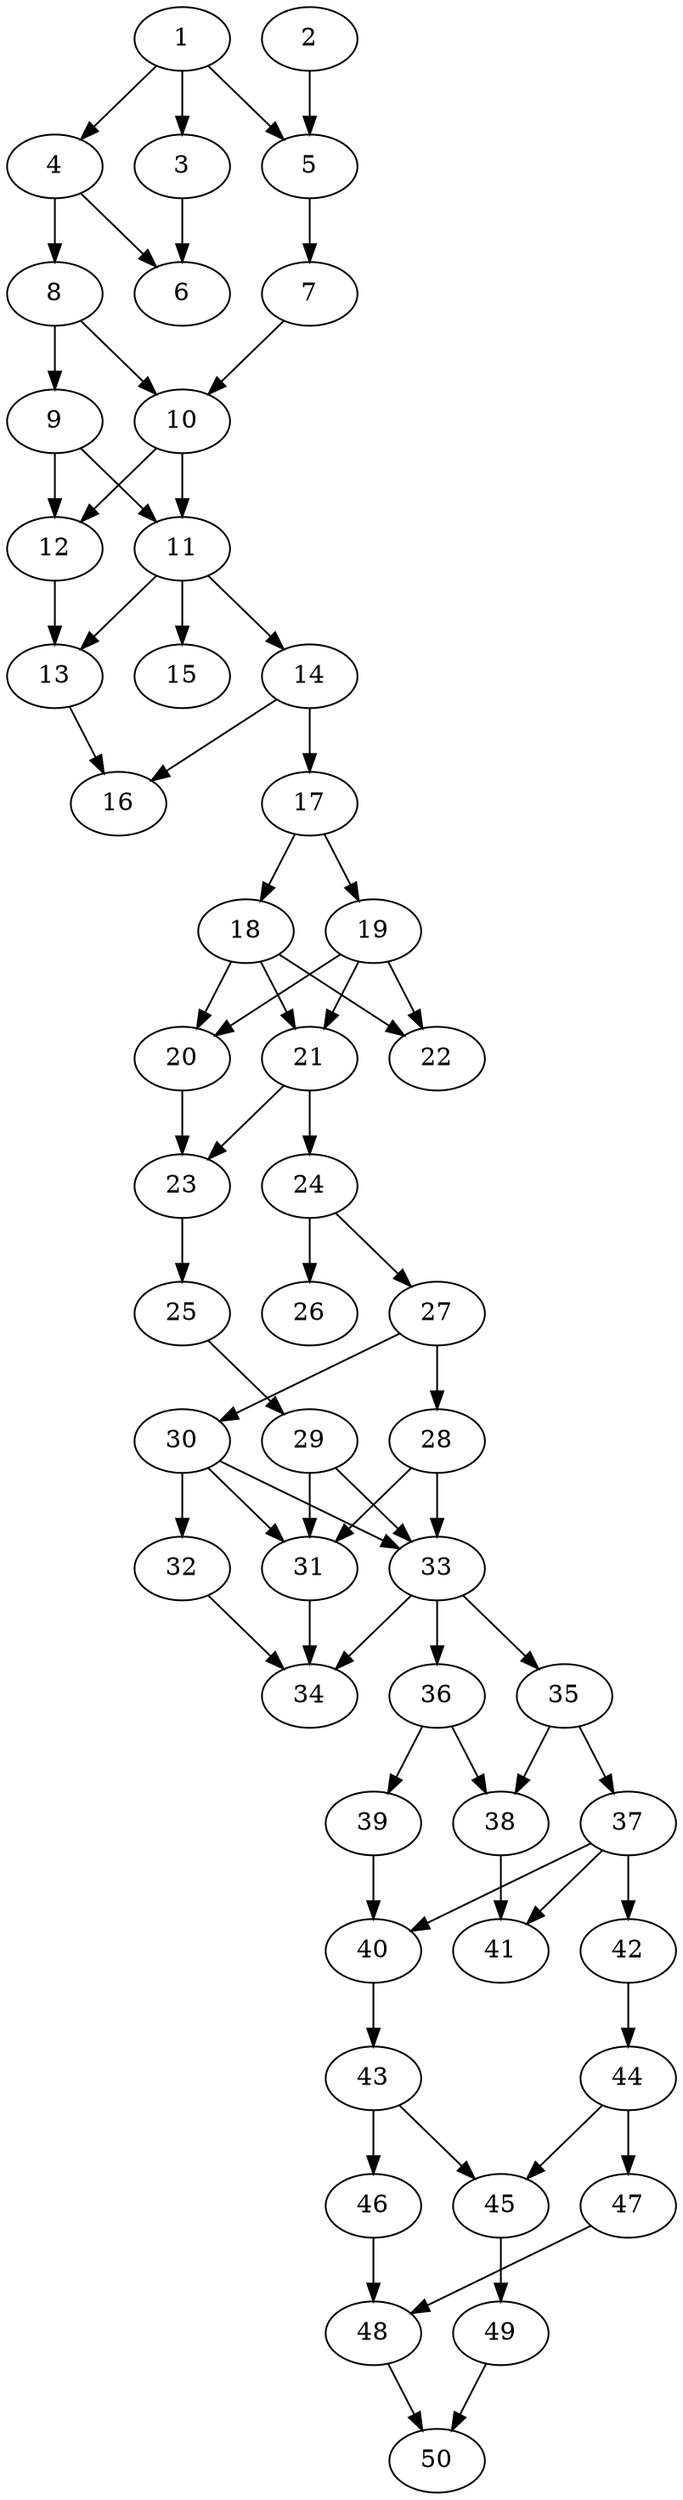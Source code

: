 // DAG automatically generated by daggen at Thu Oct  3 14:07:57 2019
// ./daggen --dot -n 50 --ccr 0.3 --fat 0.3 --regular 0.7 --density 0.7 --mindata 5242880 --maxdata 52428800 
digraph G {
  1 [size="39154347", alpha="0.17", expect_size="11746304"] 
  1 -> 3 [size ="11746304"]
  1 -> 4 [size ="11746304"]
  1 -> 5 [size ="11746304"]
  2 [size="95692800", alpha="0.12", expect_size="28707840"] 
  2 -> 5 [size ="28707840"]
  3 [size="128303787", alpha="0.07", expect_size="38491136"] 
  3 -> 6 [size ="38491136"]
  4 [size="153371307", alpha="0.16", expect_size="46011392"] 
  4 -> 6 [size ="46011392"]
  4 -> 8 [size ="46011392"]
  5 [size="121371307", alpha="0.02", expect_size="36411392"] 
  5 -> 7 [size ="36411392"]
  6 [size="143807147", alpha="0.06", expect_size="43142144"] 
  7 [size="18152107", alpha="0.11", expect_size="5445632"] 
  7 -> 10 [size ="5445632"]
  8 [size="174182400", alpha="0.06", expect_size="52254720"] 
  8 -> 9 [size ="52254720"]
  8 -> 10 [size ="52254720"]
  9 [size="135198720", alpha="0.06", expect_size="40559616"] 
  9 -> 11 [size ="40559616"]
  9 -> 12 [size ="40559616"]
  10 [size="151050240", alpha="0.07", expect_size="45315072"] 
  10 -> 11 [size ="45315072"]
  10 -> 12 [size ="45315072"]
  11 [size="165741227", alpha="0.08", expect_size="49722368"] 
  11 -> 13 [size ="49722368"]
  11 -> 14 [size ="49722368"]
  11 -> 15 [size ="49722368"]
  12 [size="140895573", alpha="0.11", expect_size="42268672"] 
  12 -> 13 [size ="42268672"]
  13 [size="81653760", alpha="0.18", expect_size="24496128"] 
  13 -> 16 [size ="24496128"]
  14 [size="133915307", alpha="0.07", expect_size="40174592"] 
  14 -> 16 [size ="40174592"]
  14 -> 17 [size ="40174592"]
  15 [size="102021120", alpha="0.15", expect_size="30606336"] 
  16 [size="119749973", alpha="0.19", expect_size="35924992"] 
  17 [size="166751573", alpha="0.03", expect_size="50025472"] 
  17 -> 18 [size ="50025472"]
  17 -> 19 [size ="50025472"]
  18 [size="96467627", alpha="0.01", expect_size="28940288"] 
  18 -> 20 [size ="28940288"]
  18 -> 21 [size ="28940288"]
  18 -> 22 [size ="28940288"]
  19 [size="143813973", alpha="0.13", expect_size="43144192"] 
  19 -> 20 [size ="43144192"]
  19 -> 21 [size ="43144192"]
  19 -> 22 [size ="43144192"]
  20 [size="31853227", alpha="0.20", expect_size="9555968"] 
  20 -> 23 [size ="9555968"]
  21 [size="89869653", alpha="0.09", expect_size="26960896"] 
  21 -> 23 [size ="26960896"]
  21 -> 24 [size ="26960896"]
  22 [size="148862293", alpha="0.09", expect_size="44658688"] 
  23 [size="76161707", alpha="0.02", expect_size="22848512"] 
  23 -> 25 [size ="22848512"]
  24 [size="58917547", alpha="0.13", expect_size="17675264"] 
  24 -> 26 [size ="17675264"]
  24 -> 27 [size ="17675264"]
  25 [size="111076693", alpha="0.17", expect_size="33323008"] 
  25 -> 29 [size ="33323008"]
  26 [size="70625280", alpha="0.17", expect_size="21187584"] 
  27 [size="61668693", alpha="0.17", expect_size="18500608"] 
  27 -> 28 [size ="18500608"]
  27 -> 30 [size ="18500608"]
  28 [size="82923520", alpha="0.17", expect_size="24877056"] 
  28 -> 31 [size ="24877056"]
  28 -> 33 [size ="24877056"]
  29 [size="87442773", alpha="0.13", expect_size="26232832"] 
  29 -> 31 [size ="26232832"]
  29 -> 33 [size ="26232832"]
  30 [size="30692693", alpha="0.05", expect_size="9207808"] 
  30 -> 31 [size ="9207808"]
  30 -> 32 [size ="9207808"]
  30 -> 33 [size ="9207808"]
  31 [size="27173547", alpha="0.16", expect_size="8152064"] 
  31 -> 34 [size ="8152064"]
  32 [size="98566827", alpha="0.02", expect_size="29570048"] 
  32 -> 34 [size ="29570048"]
  33 [size="165802667", alpha="0.17", expect_size="49740800"] 
  33 -> 34 [size ="49740800"]
  33 -> 35 [size ="49740800"]
  33 -> 36 [size ="49740800"]
  34 [size="25135787", alpha="0.07", expect_size="7540736"] 
  35 [size="127034027", alpha="0.07", expect_size="38110208"] 
  35 -> 37 [size ="38110208"]
  35 -> 38 [size ="38110208"]
  36 [size="103536640", alpha="0.00", expect_size="31060992"] 
  36 -> 38 [size ="31060992"]
  36 -> 39 [size ="31060992"]
  37 [size="80977920", alpha="0.13", expect_size="24293376"] 
  37 -> 40 [size ="24293376"]
  37 -> 41 [size ="24293376"]
  37 -> 42 [size ="24293376"]
  38 [size="60033707", alpha="0.15", expect_size="18010112"] 
  38 -> 41 [size ="18010112"]
  39 [size="40123733", alpha="0.13", expect_size="12037120"] 
  39 -> 40 [size ="12037120"]
  40 [size="138977280", alpha="0.14", expect_size="41693184"] 
  40 -> 43 [size ="41693184"]
  41 [size="18305707", alpha="0.03", expect_size="5491712"] 
  42 [size="140950187", alpha="0.09", expect_size="42285056"] 
  42 -> 44 [size ="42285056"]
  43 [size="158470827", alpha="0.03", expect_size="47541248"] 
  43 -> 45 [size ="47541248"]
  43 -> 46 [size ="47541248"]
  44 [size="135051947", alpha="0.02", expect_size="40515584"] 
  44 -> 45 [size ="40515584"]
  44 -> 47 [size ="40515584"]
  45 [size="29842773", alpha="0.13", expect_size="8952832"] 
  45 -> 49 [size ="8952832"]
  46 [size="84677973", alpha="0.10", expect_size="25403392"] 
  46 -> 48 [size ="25403392"]
  47 [size="87265280", alpha="0.14", expect_size="26179584"] 
  47 -> 48 [size ="26179584"]
  48 [size="29590187", alpha="0.05", expect_size="8877056"] 
  48 -> 50 [size ="8877056"]
  49 [size="147933867", alpha="0.06", expect_size="44380160"] 
  49 -> 50 [size ="44380160"]
  50 [size="96778240", alpha="0.08", expect_size="29033472"] 
}
